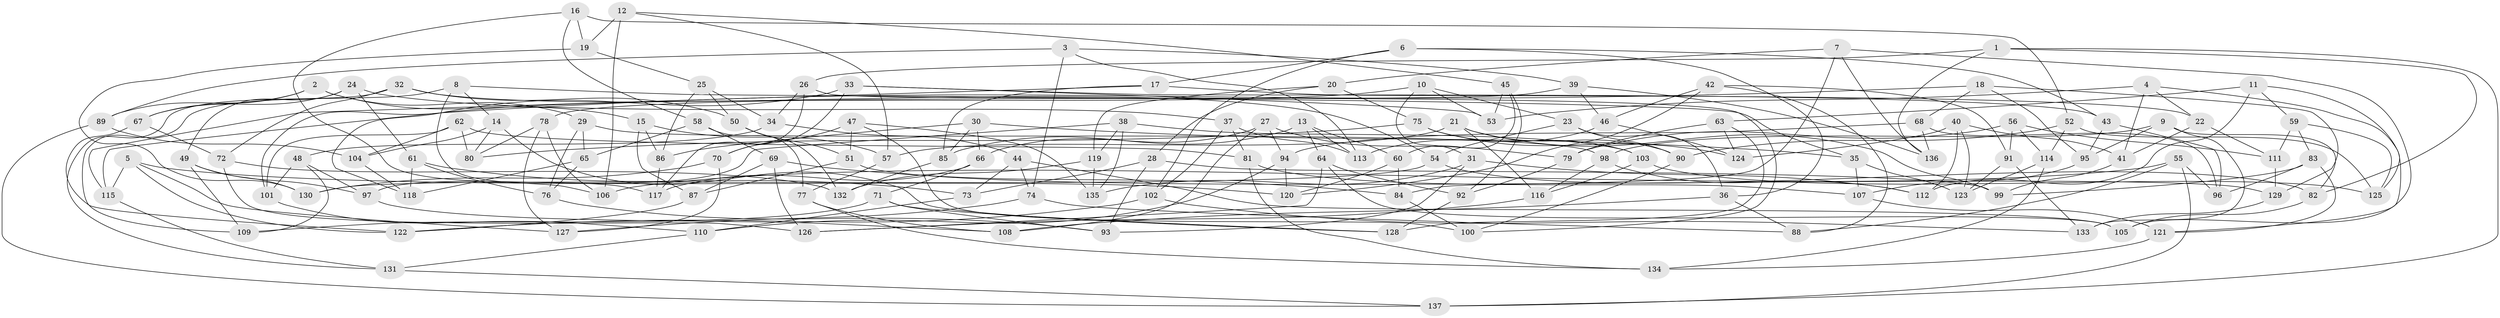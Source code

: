 // coarse degree distribution, {6: 0.25, 9: 0.014705882352941176, 8: 0.17647058823529413, 4: 0.4264705882352941, 5: 0.04411764705882353, 11: 0.029411764705882353, 7: 0.029411764705882353, 12: 0.014705882352941176, 10: 0.014705882352941176}
// Generated by graph-tools (version 1.1) at 2025/20/03/04/25 18:20:52]
// undirected, 137 vertices, 274 edges
graph export_dot {
graph [start="1"]
  node [color=gray90,style=filled];
  1;
  2;
  3;
  4;
  5;
  6;
  7;
  8;
  9;
  10;
  11;
  12;
  13;
  14;
  15;
  16;
  17;
  18;
  19;
  20;
  21;
  22;
  23;
  24;
  25;
  26;
  27;
  28;
  29;
  30;
  31;
  32;
  33;
  34;
  35;
  36;
  37;
  38;
  39;
  40;
  41;
  42;
  43;
  44;
  45;
  46;
  47;
  48;
  49;
  50;
  51;
  52;
  53;
  54;
  55;
  56;
  57;
  58;
  59;
  60;
  61;
  62;
  63;
  64;
  65;
  66;
  67;
  68;
  69;
  70;
  71;
  72;
  73;
  74;
  75;
  76;
  77;
  78;
  79;
  80;
  81;
  82;
  83;
  84;
  85;
  86;
  87;
  88;
  89;
  90;
  91;
  92;
  93;
  94;
  95;
  96;
  97;
  98;
  99;
  100;
  101;
  102;
  103;
  104;
  105;
  106;
  107;
  108;
  109;
  110;
  111;
  112;
  113;
  114;
  115;
  116;
  117;
  118;
  119;
  120;
  121;
  122;
  123;
  124;
  125;
  126;
  127;
  128;
  129;
  130;
  131;
  132;
  133;
  134;
  135;
  136;
  137;
  1 -- 136;
  1 -- 26;
  1 -- 137;
  1 -- 82;
  2 -- 29;
  2 -- 67;
  2 -- 15;
  2 -- 89;
  3 -- 39;
  3 -- 113;
  3 -- 89;
  3 -- 74;
  4 -- 41;
  4 -- 121;
  4 -- 53;
  4 -- 22;
  5 -- 115;
  5 -- 122;
  5 -- 120;
  5 -- 127;
  6 -- 17;
  6 -- 36;
  6 -- 43;
  6 -- 102;
  7 -- 20;
  7 -- 84;
  7 -- 105;
  7 -- 136;
  8 -- 14;
  8 -- 109;
  8 -- 106;
  8 -- 35;
  9 -- 98;
  9 -- 95;
  9 -- 82;
  9 -- 133;
  10 -- 23;
  10 -- 101;
  10 -- 31;
  10 -- 53;
  11 -- 112;
  11 -- 63;
  11 -- 59;
  11 -- 125;
  12 -- 19;
  12 -- 57;
  12 -- 106;
  12 -- 45;
  13 -- 113;
  13 -- 85;
  13 -- 60;
  13 -- 64;
  14 -- 104;
  14 -- 128;
  14 -- 80;
  15 -- 57;
  15 -- 87;
  15 -- 86;
  16 -- 19;
  16 -- 58;
  16 -- 52;
  16 -- 117;
  17 -- 22;
  17 -- 115;
  17 -- 85;
  18 -- 68;
  18 -- 115;
  18 -- 129;
  18 -- 95;
  19 -- 25;
  19 -- 130;
  20 -- 28;
  20 -- 119;
  20 -- 75;
  21 -- 57;
  21 -- 90;
  21 -- 116;
  21 -- 99;
  22 -- 111;
  22 -- 41;
  23 -- 90;
  23 -- 36;
  23 -- 54;
  24 -- 49;
  24 -- 61;
  24 -- 37;
  24 -- 67;
  25 -- 34;
  25 -- 86;
  25 -- 50;
  26 -- 100;
  26 -- 34;
  26 -- 117;
  27 -- 66;
  27 -- 108;
  27 -- 94;
  27 -- 79;
  28 -- 93;
  28 -- 73;
  28 -- 99;
  29 -- 98;
  29 -- 76;
  29 -- 65;
  30 -- 35;
  30 -- 86;
  30 -- 66;
  30 -- 85;
  31 -- 135;
  31 -- 112;
  31 -- 93;
  32 -- 54;
  32 -- 131;
  32 -- 72;
  32 -- 50;
  33 -- 53;
  33 -- 70;
  33 -- 43;
  33 -- 118;
  34 -- 48;
  34 -- 44;
  35 -- 107;
  35 -- 123;
  36 -- 88;
  36 -- 108;
  37 -- 81;
  37 -- 113;
  37 -- 102;
  38 -- 103;
  38 -- 119;
  38 -- 135;
  38 -- 97;
  39 -- 46;
  39 -- 78;
  39 -- 136;
  40 -- 112;
  40 -- 124;
  40 -- 41;
  40 -- 123;
  41 -- 99;
  42 -- 91;
  42 -- 88;
  42 -- 46;
  42 -- 120;
  43 -- 96;
  43 -- 95;
  44 -- 73;
  44 -- 74;
  44 -- 105;
  45 -- 92;
  45 -- 60;
  45 -- 53;
  46 -- 113;
  46 -- 124;
  47 -- 70;
  47 -- 100;
  47 -- 51;
  47 -- 135;
  48 -- 109;
  48 -- 97;
  48 -- 101;
  49 -- 130;
  49 -- 109;
  49 -- 97;
  50 -- 132;
  50 -- 51;
  51 -- 87;
  51 -- 129;
  52 -- 114;
  52 -- 125;
  52 -- 90;
  54 -- 130;
  54 -- 82;
  55 -- 88;
  55 -- 96;
  55 -- 137;
  55 -- 106;
  56 -- 91;
  56 -- 111;
  56 -- 114;
  56 -- 79;
  57 -- 77;
  58 -- 65;
  58 -- 77;
  58 -- 69;
  59 -- 125;
  59 -- 83;
  59 -- 111;
  60 -- 120;
  60 -- 84;
  61 -- 76;
  61 -- 73;
  61 -- 118;
  62 -- 101;
  62 -- 104;
  62 -- 80;
  62 -- 81;
  63 -- 124;
  63 -- 128;
  63 -- 79;
  64 -- 105;
  64 -- 126;
  64 -- 92;
  65 -- 76;
  65 -- 118;
  66 -- 117;
  66 -- 71;
  67 -- 122;
  67 -- 72;
  68 -- 136;
  68 -- 94;
  68 -- 96;
  69 -- 84;
  69 -- 126;
  69 -- 87;
  70 -- 130;
  70 -- 127;
  71 -- 128;
  71 -- 109;
  71 -- 93;
  72 -- 126;
  72 -- 132;
  73 -- 110;
  74 -- 88;
  74 -- 127;
  75 -- 124;
  75 -- 103;
  75 -- 80;
  76 -- 93;
  77 -- 108;
  77 -- 134;
  78 -- 106;
  78 -- 80;
  78 -- 127;
  79 -- 92;
  81 -- 134;
  81 -- 107;
  82 -- 105;
  83 -- 96;
  83 -- 99;
  83 -- 121;
  84 -- 100;
  85 -- 132;
  86 -- 117;
  87 -- 122;
  89 -- 104;
  89 -- 137;
  90 -- 100;
  91 -- 133;
  91 -- 123;
  92 -- 128;
  94 -- 120;
  94 -- 110;
  95 -- 107;
  97 -- 108;
  98 -- 112;
  98 -- 116;
  101 -- 110;
  102 -- 133;
  102 -- 122;
  103 -- 116;
  103 -- 125;
  104 -- 118;
  107 -- 121;
  110 -- 131;
  111 -- 129;
  114 -- 134;
  114 -- 123;
  115 -- 131;
  116 -- 126;
  119 -- 132;
  119 -- 135;
  121 -- 134;
  129 -- 133;
  131 -- 137;
}
